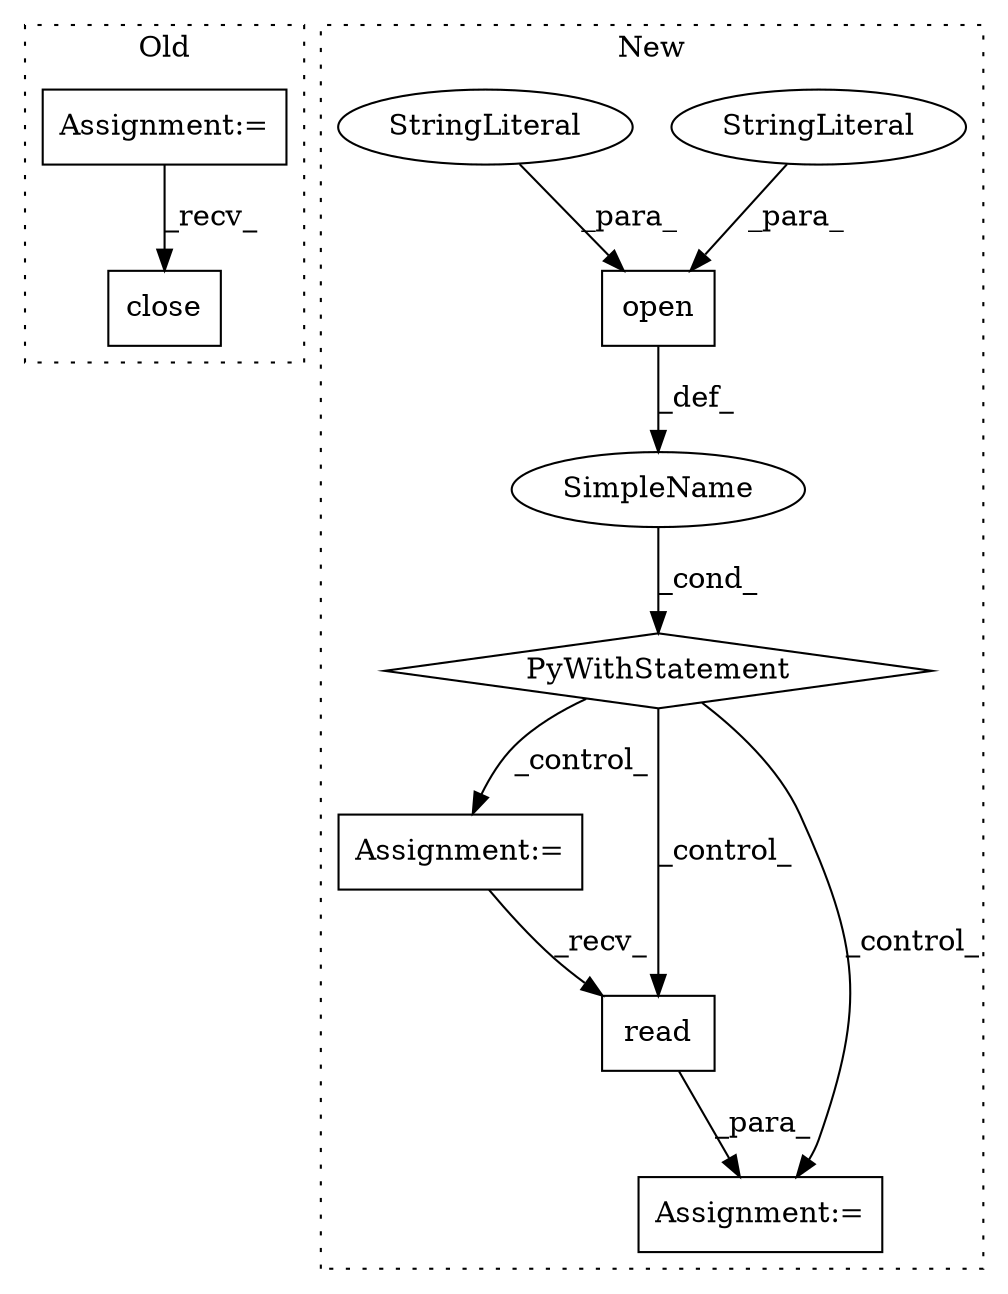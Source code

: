 digraph G {
subgraph cluster0 {
1 [label="close" a="32" s="1358" l="7" shape="box"];
6 [label="Assignment:=" a="7" s="1283" l="1" shape="box"];
label = "Old";
style="dotted";
}
subgraph cluster1 {
2 [label="open" a="32" s="1155,1186" l="5,1" shape="box"];
3 [label="PyWithStatement" a="104" s="1142,1187" l="10,2" shape="diamond"];
4 [label="Assignment:=" a="7" s="1204" l="1" shape="box"];
5 [label="SimpleName" a="42" s="" l="" shape="ellipse"];
7 [label="StringLiteral" a="45" s="1180" l="6" shape="ellipse"];
8 [label="StringLiteral" a="45" s="1175" l="4" shape="ellipse"];
9 [label="read" a="32" s="1233" l="6" shape="box"];
10 [label="Assignment:=" a="7" s="1230" l="1" shape="box"];
label = "New";
style="dotted";
}
2 -> 5 [label="_def_"];
3 -> 4 [label="_control_"];
3 -> 9 [label="_control_"];
3 -> 10 [label="_control_"];
4 -> 9 [label="_recv_"];
5 -> 3 [label="_cond_"];
6 -> 1 [label="_recv_"];
7 -> 2 [label="_para_"];
8 -> 2 [label="_para_"];
9 -> 10 [label="_para_"];
}